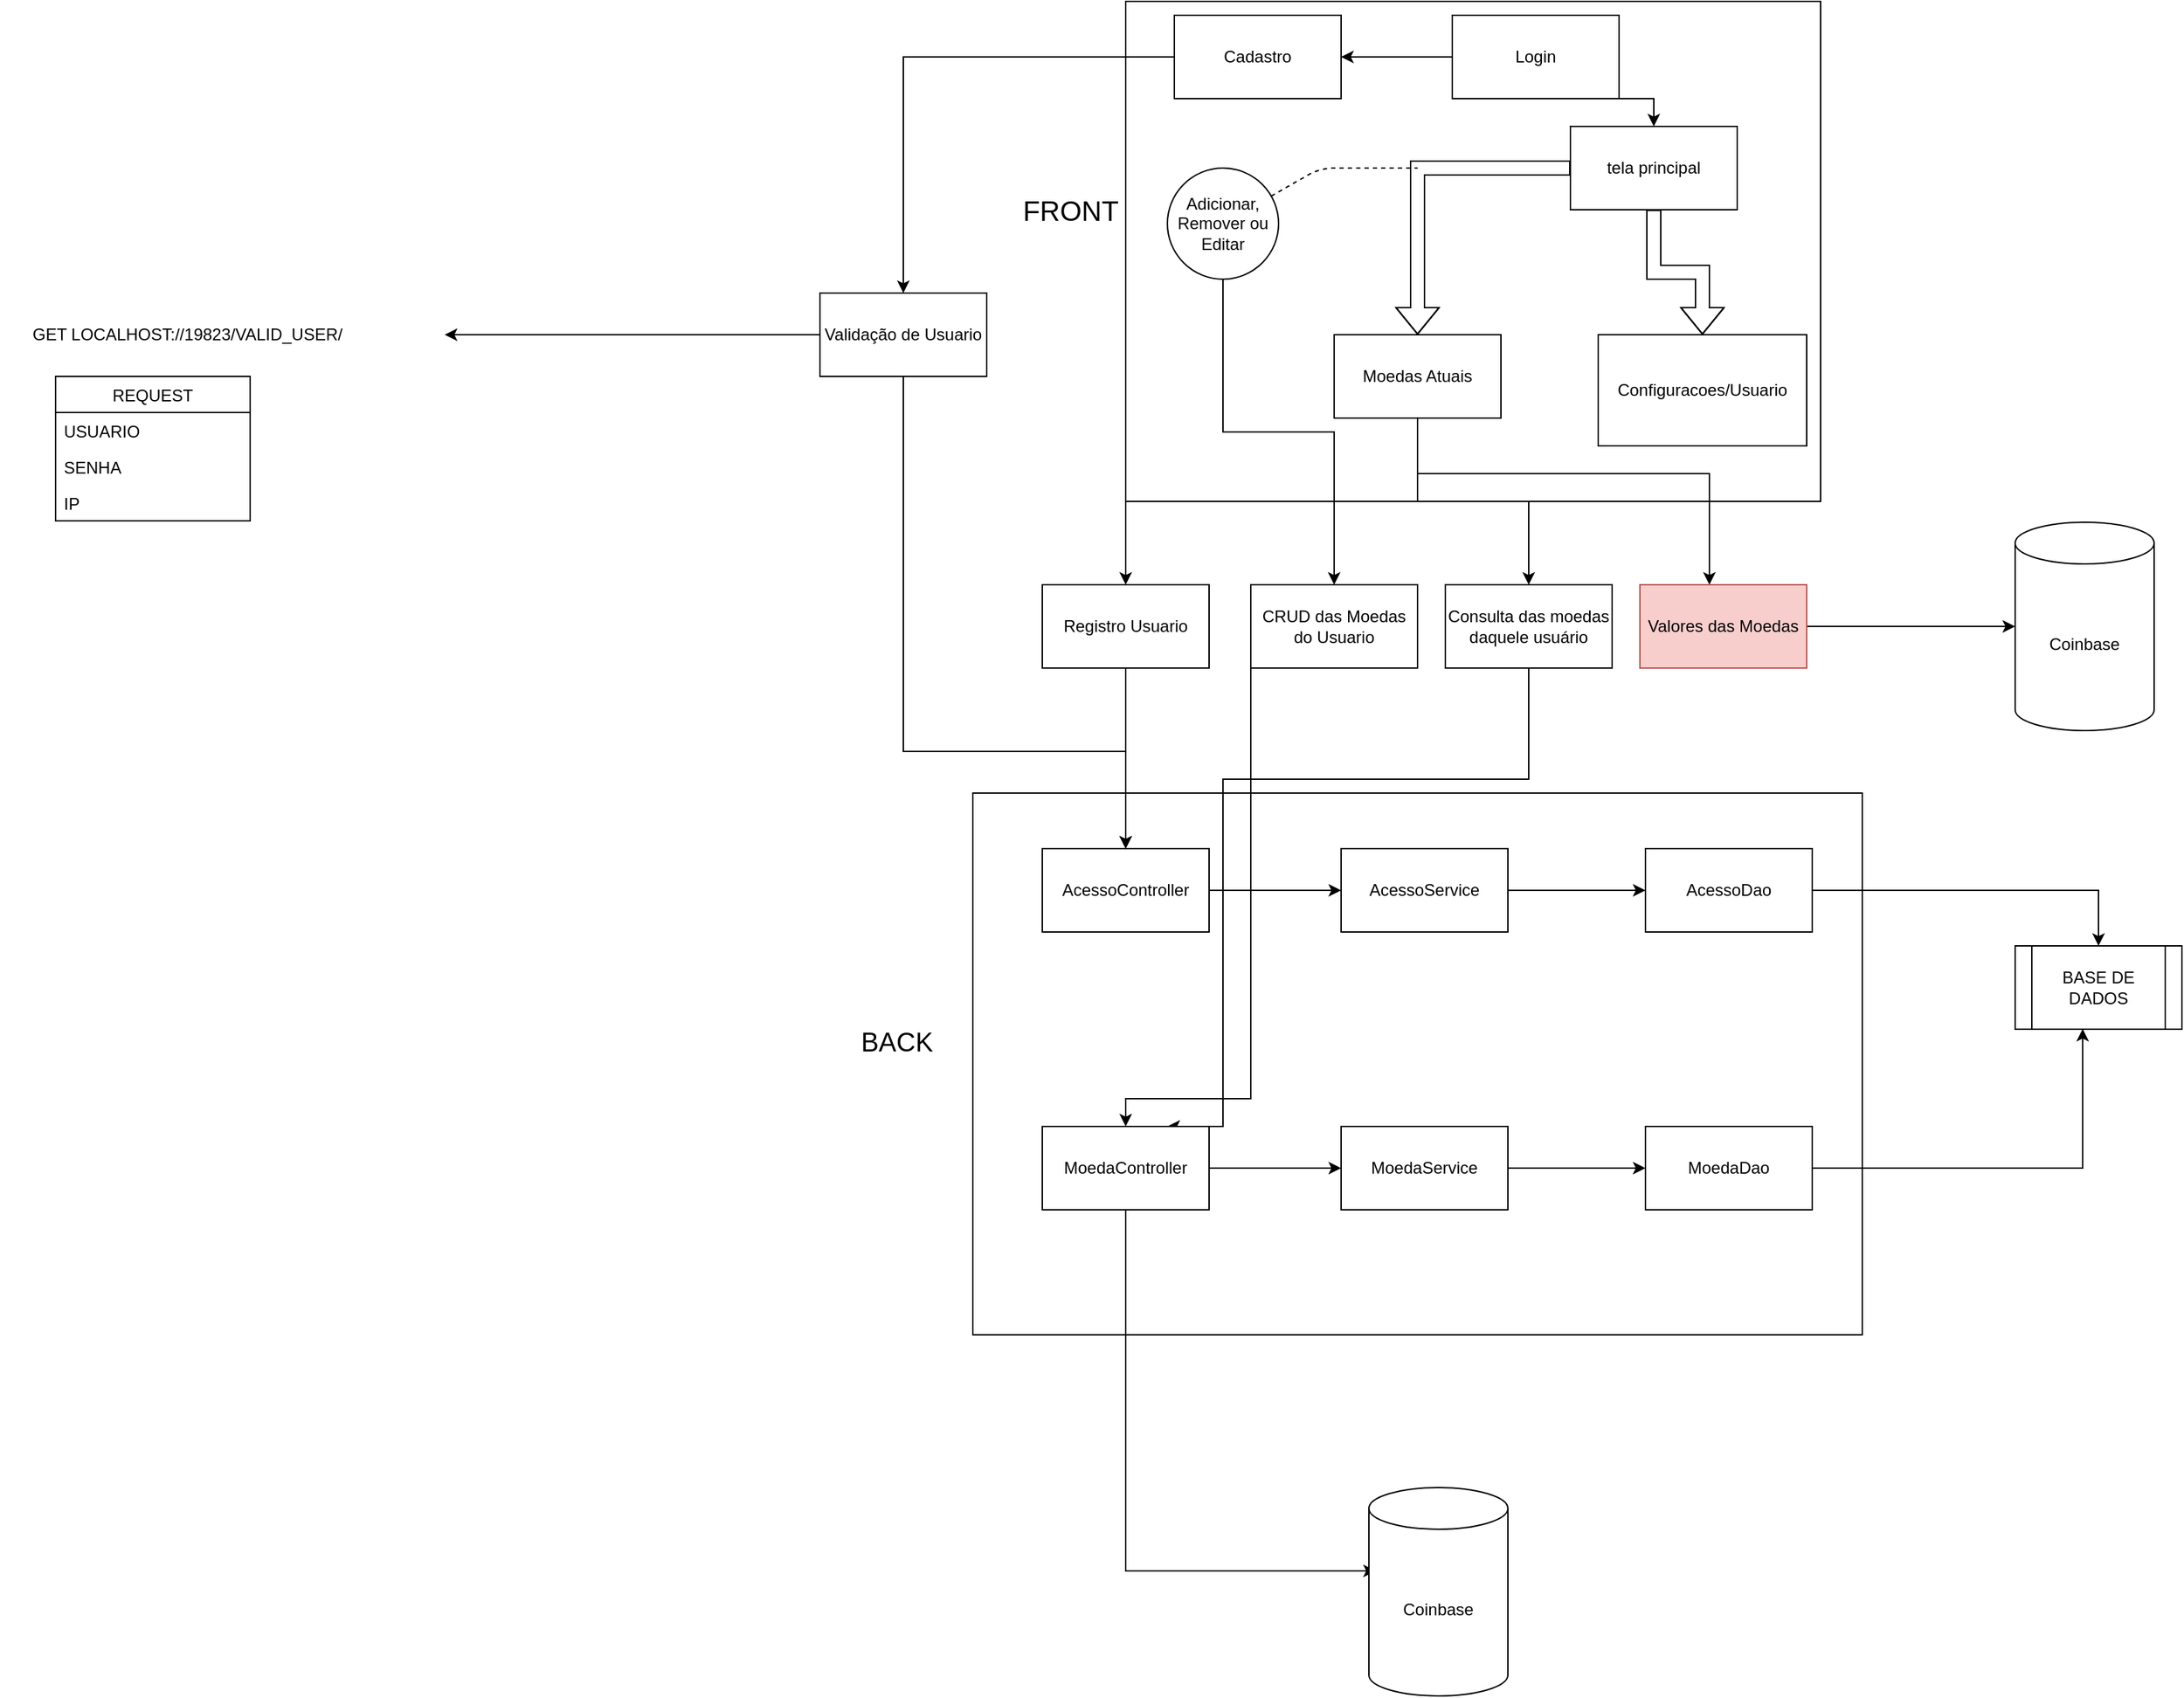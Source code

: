 <mxfile version="15.0.3" type="device"><diagram id="KHrLotCQYsm0z1PO8r3x" name="Page-1"><mxGraphModel dx="2389" dy="885" grid="1" gridSize="10" guides="1" tooltips="1" connect="1" arrows="1" fold="1" page="1" pageScale="1" pageWidth="827" pageHeight="1169" math="0" shadow="0"><root><mxCell id="0"/><mxCell id="1" parent="0"/><mxCell id="WY1pbF_B8n3K9dIkd5Sb-11" value="" style="rounded=0;whiteSpace=wrap;html=1;" vertex="1" parent="1"><mxGeometry x="-70" y="650" width="640" height="390" as="geometry"/></mxCell><mxCell id="WY1pbF_B8n3K9dIkd5Sb-8" value="" style="rounded=0;whiteSpace=wrap;html=1;" vertex="1" parent="1"><mxGeometry x="40" y="80" width="500" height="360" as="geometry"/></mxCell><mxCell id="WY1pbF_B8n3K9dIkd5Sb-2" style="edgeStyle=orthogonalEdgeStyle;rounded=0;orthogonalLoop=1;jettySize=auto;html=1;shape=flexArrow;" edge="1" parent="1" source="WY1pbF_B8n3K9dIkd5Sb-1" target="WY1pbF_B8n3K9dIkd5Sb-3"><mxGeometry relative="1" as="geometry"><mxPoint x="220" y="330" as="targetPoint"/></mxGeometry></mxCell><mxCell id="WY1pbF_B8n3K9dIkd5Sb-10" style="edgeStyle=orthogonalEdgeStyle;rounded=0;orthogonalLoop=1;jettySize=auto;html=1;exitX=0.5;exitY=1;exitDx=0;exitDy=0;entryX=0.5;entryY=0;entryDx=0;entryDy=0;shape=flexArrow;" edge="1" parent="1" source="WY1pbF_B8n3K9dIkd5Sb-1" target="WY1pbF_B8n3K9dIkd5Sb-9"><mxGeometry relative="1" as="geometry"/></mxCell><mxCell id="WY1pbF_B8n3K9dIkd5Sb-1" value="tela principal" style="rounded=0;whiteSpace=wrap;html=1;" vertex="1" parent="1"><mxGeometry x="360" y="170" width="120" height="60" as="geometry"/></mxCell><mxCell id="WY1pbF_B8n3K9dIkd5Sb-25" style="edgeStyle=orthogonalEdgeStyle;rounded=0;orthogonalLoop=1;jettySize=auto;html=1;" edge="1" parent="1" source="WY1pbF_B8n3K9dIkd5Sb-3" target="WY1pbF_B8n3K9dIkd5Sb-26"><mxGeometry relative="1" as="geometry"><mxPoint x="340" y="510" as="targetPoint"/></mxGeometry></mxCell><mxCell id="WY1pbF_B8n3K9dIkd5Sb-27" style="edgeStyle=orthogonalEdgeStyle;rounded=0;orthogonalLoop=1;jettySize=auto;html=1;" edge="1" parent="1" source="WY1pbF_B8n3K9dIkd5Sb-3" target="WY1pbF_B8n3K9dIkd5Sb-28"><mxGeometry relative="1" as="geometry"><mxPoint x="460" y="550" as="targetPoint"/><Array as="points"><mxPoint x="250" y="420"/><mxPoint x="460" y="420"/></Array></mxGeometry></mxCell><mxCell id="WY1pbF_B8n3K9dIkd5Sb-3" value="Moedas Atuais" style="rounded=0;whiteSpace=wrap;html=1;" vertex="1" parent="1"><mxGeometry x="190" y="320" width="120" height="60" as="geometry"/></mxCell><mxCell id="WY1pbF_B8n3K9dIkd5Sb-23" style="edgeStyle=orthogonalEdgeStyle;rounded=0;orthogonalLoop=1;jettySize=auto;html=1;" edge="1" parent="1" source="WY1pbF_B8n3K9dIkd5Sb-4" target="WY1pbF_B8n3K9dIkd5Sb-24"><mxGeometry relative="1" as="geometry"><mxPoint x="170" y="520" as="targetPoint"/></mxGeometry></mxCell><mxCell id="WY1pbF_B8n3K9dIkd5Sb-4" value="Adicionar, Remover ou Editar" style="ellipse;whiteSpace=wrap;html=1;aspect=fixed;" vertex="1" parent="1"><mxGeometry x="70" y="200" width="80" height="80" as="geometry"/></mxCell><mxCell id="WY1pbF_B8n3K9dIkd5Sb-5" value="" style="endArrow=none;dashed=1;html=1;" edge="1" parent="1" source="WY1pbF_B8n3K9dIkd5Sb-4"><mxGeometry width="50" height="50" relative="1" as="geometry"><mxPoint x="150" y="190" as="sourcePoint"/><mxPoint x="250" y="200" as="targetPoint"/><Array as="points"><mxPoint x="180" y="200"/></Array></mxGeometry></mxCell><mxCell id="WY1pbF_B8n3K9dIkd5Sb-6" value="BASE DE DADOS" style="shape=process;whiteSpace=wrap;html=1;backgroundOutline=1;" vertex="1" parent="1"><mxGeometry x="680" y="760" width="120" height="60" as="geometry"/></mxCell><mxCell id="WY1pbF_B8n3K9dIkd5Sb-9" value="Configuracoes/Usuario" style="rounded=0;whiteSpace=wrap;html=1;" vertex="1" parent="1"><mxGeometry x="380" y="320" width="150" height="80" as="geometry"/></mxCell><mxCell id="WY1pbF_B8n3K9dIkd5Sb-13" style="edgeStyle=orthogonalEdgeStyle;rounded=0;orthogonalLoop=1;jettySize=auto;html=1;exitX=1;exitY=1;exitDx=0;exitDy=0;entryX=0.5;entryY=0;entryDx=0;entryDy=0;" edge="1" parent="1" source="WY1pbF_B8n3K9dIkd5Sb-12" target="WY1pbF_B8n3K9dIkd5Sb-1"><mxGeometry relative="1" as="geometry"/></mxCell><mxCell id="WY1pbF_B8n3K9dIkd5Sb-17" value="" style="edgeStyle=orthogonalEdgeStyle;rounded=0;orthogonalLoop=1;jettySize=auto;html=1;" edge="1" parent="1" source="WY1pbF_B8n3K9dIkd5Sb-12" target="WY1pbF_B8n3K9dIkd5Sb-16"><mxGeometry relative="1" as="geometry"/></mxCell><mxCell id="WY1pbF_B8n3K9dIkd5Sb-21" style="edgeStyle=orthogonalEdgeStyle;rounded=0;orthogonalLoop=1;jettySize=auto;html=1;" edge="1" parent="1" source="WY1pbF_B8n3K9dIkd5Sb-12" target="WY1pbF_B8n3K9dIkd5Sb-22"><mxGeometry relative="1" as="geometry"><mxPoint x="650" y="400" as="targetPoint"/></mxGeometry></mxCell><mxCell id="WY1pbF_B8n3K9dIkd5Sb-12" value="Login" style="rounded=0;whiteSpace=wrap;html=1;" vertex="1" parent="1"><mxGeometry x="275" y="90" width="120" height="60" as="geometry"/></mxCell><mxCell id="WY1pbF_B8n3K9dIkd5Sb-19" style="edgeStyle=orthogonalEdgeStyle;rounded=0;orthogonalLoop=1;jettySize=auto;html=1;" edge="1" parent="1" source="WY1pbF_B8n3K9dIkd5Sb-16" target="WY1pbF_B8n3K9dIkd5Sb-20"><mxGeometry relative="1" as="geometry"><mxPoint x="20" y="540" as="targetPoint"/><Array as="points"><mxPoint x="40" y="120"/></Array></mxGeometry></mxCell><mxCell id="WY1pbF_B8n3K9dIkd5Sb-16" value="Cadastro" style="rounded=0;whiteSpace=wrap;html=1;" vertex="1" parent="1"><mxGeometry x="75" y="90" width="120" height="60" as="geometry"/></mxCell><mxCell id="WY1pbF_B8n3K9dIkd5Sb-29" style="edgeStyle=orthogonalEdgeStyle;rounded=0;orthogonalLoop=1;jettySize=auto;html=1;" edge="1" parent="1" source="WY1pbF_B8n3K9dIkd5Sb-20" target="WY1pbF_B8n3K9dIkd5Sb-30"><mxGeometry relative="1" as="geometry"><mxPoint x="40" y="620" as="targetPoint"/></mxGeometry></mxCell><mxCell id="WY1pbF_B8n3K9dIkd5Sb-20" value="Registro Usuario" style="rounded=0;whiteSpace=wrap;html=1;" vertex="1" parent="1"><mxGeometry x="-20" y="500" width="120" height="60" as="geometry"/></mxCell><mxCell id="WY1pbF_B8n3K9dIkd5Sb-31" style="edgeStyle=orthogonalEdgeStyle;rounded=0;orthogonalLoop=1;jettySize=auto;html=1;entryX=0.5;entryY=0;entryDx=0;entryDy=0;" edge="1" parent="1" source="WY1pbF_B8n3K9dIkd5Sb-22" target="WY1pbF_B8n3K9dIkd5Sb-30"><mxGeometry relative="1" as="geometry"><Array as="points"><mxPoint x="-120" y="620"/><mxPoint x="40" y="620"/></Array></mxGeometry></mxCell><mxCell id="WY1pbF_B8n3K9dIkd5Sb-50" style="edgeStyle=orthogonalEdgeStyle;rounded=0;orthogonalLoop=1;jettySize=auto;html=1;" edge="1" parent="1" source="WY1pbF_B8n3K9dIkd5Sb-22"><mxGeometry relative="1" as="geometry"><mxPoint x="-450" y="320" as="targetPoint"/></mxGeometry></mxCell><mxCell id="WY1pbF_B8n3K9dIkd5Sb-22" value="Validação de Usuario" style="rounded=0;whiteSpace=wrap;html=1;" vertex="1" parent="1"><mxGeometry x="-180" y="290" width="120" height="60" as="geometry"/></mxCell><mxCell id="WY1pbF_B8n3K9dIkd5Sb-37" style="edgeStyle=orthogonalEdgeStyle;rounded=0;orthogonalLoop=1;jettySize=auto;html=1;entryX=0.5;entryY=0;entryDx=0;entryDy=0;" edge="1" parent="1" source="WY1pbF_B8n3K9dIkd5Sb-24" target="WY1pbF_B8n3K9dIkd5Sb-38"><mxGeometry relative="1" as="geometry"><mxPoint x="180" y="580" as="targetPoint"/><Array as="points"><mxPoint x="130" y="870"/><mxPoint x="40" y="870"/></Array></mxGeometry></mxCell><mxCell id="WY1pbF_B8n3K9dIkd5Sb-24" value="CRUD das Moedas do Usuario" style="rounded=0;whiteSpace=wrap;html=1;" vertex="1" parent="1"><mxGeometry x="130" y="500" width="120" height="60" as="geometry"/></mxCell><mxCell id="WY1pbF_B8n3K9dIkd5Sb-48" style="edgeStyle=orthogonalEdgeStyle;rounded=0;orthogonalLoop=1;jettySize=auto;html=1;entryX=0.75;entryY=0;entryDx=0;entryDy=0;" edge="1" parent="1" source="WY1pbF_B8n3K9dIkd5Sb-26" target="WY1pbF_B8n3K9dIkd5Sb-38"><mxGeometry relative="1" as="geometry"><Array as="points"><mxPoint x="330" y="640"/><mxPoint x="110" y="640"/><mxPoint x="110" y="890"/></Array></mxGeometry></mxCell><mxCell id="WY1pbF_B8n3K9dIkd5Sb-26" value="Consulta das moedas daquele usuário" style="rounded=0;whiteSpace=wrap;html=1;" vertex="1" parent="1"><mxGeometry x="270" y="500" width="120" height="60" as="geometry"/></mxCell><mxCell id="WY1pbF_B8n3K9dIkd5Sb-44" style="edgeStyle=orthogonalEdgeStyle;rounded=0;orthogonalLoop=1;jettySize=auto;html=1;" edge="1" parent="1" source="WY1pbF_B8n3K9dIkd5Sb-28" target="WY1pbF_B8n3K9dIkd5Sb-45"><mxGeometry relative="1" as="geometry"><mxPoint x="690" y="530" as="targetPoint"/></mxGeometry></mxCell><mxCell id="WY1pbF_B8n3K9dIkd5Sb-28" value="Valores das Moedas" style="rounded=0;whiteSpace=wrap;html=1;fillColor=#f8cecc;strokeColor=#b85450;" vertex="1" parent="1"><mxGeometry x="410" y="500" width="120" height="60" as="geometry"/></mxCell><mxCell id="WY1pbF_B8n3K9dIkd5Sb-32" style="edgeStyle=orthogonalEdgeStyle;rounded=0;orthogonalLoop=1;jettySize=auto;html=1;" edge="1" parent="1" source="WY1pbF_B8n3K9dIkd5Sb-30" target="WY1pbF_B8n3K9dIkd5Sb-33"><mxGeometry relative="1" as="geometry"><mxPoint x="320" y="610" as="targetPoint"/></mxGeometry></mxCell><mxCell id="WY1pbF_B8n3K9dIkd5Sb-30" value="AcessoController" style="rounded=0;whiteSpace=wrap;html=1;" vertex="1" parent="1"><mxGeometry x="-20" y="690" width="120" height="60" as="geometry"/></mxCell><mxCell id="WY1pbF_B8n3K9dIkd5Sb-34" style="edgeStyle=orthogonalEdgeStyle;rounded=0;orthogonalLoop=1;jettySize=auto;html=1;" edge="1" parent="1" source="WY1pbF_B8n3K9dIkd5Sb-33" target="WY1pbF_B8n3K9dIkd5Sb-35"><mxGeometry relative="1" as="geometry"><mxPoint x="520" y="610" as="targetPoint"/></mxGeometry></mxCell><mxCell id="WY1pbF_B8n3K9dIkd5Sb-33" value="AcessoService" style="rounded=0;whiteSpace=wrap;html=1;" vertex="1" parent="1"><mxGeometry x="195" y="690" width="120" height="60" as="geometry"/></mxCell><mxCell id="WY1pbF_B8n3K9dIkd5Sb-36" style="edgeStyle=orthogonalEdgeStyle;rounded=0;orthogonalLoop=1;jettySize=auto;html=1;entryX=0.5;entryY=0;entryDx=0;entryDy=0;" edge="1" parent="1" source="WY1pbF_B8n3K9dIkd5Sb-35" target="WY1pbF_B8n3K9dIkd5Sb-6"><mxGeometry relative="1" as="geometry"/></mxCell><mxCell id="WY1pbF_B8n3K9dIkd5Sb-35" value="AcessoDao" style="rounded=0;whiteSpace=wrap;html=1;" vertex="1" parent="1"><mxGeometry x="414" y="690" width="120" height="60" as="geometry"/></mxCell><mxCell id="WY1pbF_B8n3K9dIkd5Sb-39" style="edgeStyle=orthogonalEdgeStyle;rounded=0;orthogonalLoop=1;jettySize=auto;html=1;" edge="1" parent="1" source="WY1pbF_B8n3K9dIkd5Sb-38" target="WY1pbF_B8n3K9dIkd5Sb-40"><mxGeometry relative="1" as="geometry"><mxPoint x="690" y="960" as="targetPoint"/></mxGeometry></mxCell><mxCell id="WY1pbF_B8n3K9dIkd5Sb-47" style="edgeStyle=orthogonalEdgeStyle;rounded=0;orthogonalLoop=1;jettySize=auto;html=1;entryX=0.05;entryY=0.4;entryDx=0;entryDy=0;entryPerimeter=0;" edge="1" parent="1" source="WY1pbF_B8n3K9dIkd5Sb-38" target="WY1pbF_B8n3K9dIkd5Sb-46"><mxGeometry relative="1" as="geometry"><Array as="points"><mxPoint x="40" y="1210"/></Array></mxGeometry></mxCell><mxCell id="WY1pbF_B8n3K9dIkd5Sb-38" value="MoedaController" style="rounded=0;whiteSpace=wrap;html=1;" vertex="1" parent="1"><mxGeometry x="-20" y="890" width="120" height="60" as="geometry"/></mxCell><mxCell id="WY1pbF_B8n3K9dIkd5Sb-41" style="edgeStyle=orthogonalEdgeStyle;rounded=0;orthogonalLoop=1;jettySize=auto;html=1;" edge="1" parent="1" source="WY1pbF_B8n3K9dIkd5Sb-40" target="WY1pbF_B8n3K9dIkd5Sb-42"><mxGeometry relative="1" as="geometry"><mxPoint x="690" y="1020" as="targetPoint"/></mxGeometry></mxCell><mxCell id="WY1pbF_B8n3K9dIkd5Sb-40" value="MoedaService" style="rounded=0;whiteSpace=wrap;html=1;" vertex="1" parent="1"><mxGeometry x="195" y="890" width="120" height="60" as="geometry"/></mxCell><mxCell id="WY1pbF_B8n3K9dIkd5Sb-43" style="edgeStyle=orthogonalEdgeStyle;rounded=0;orthogonalLoop=1;jettySize=auto;html=1;entryX=0.405;entryY=0.995;entryDx=0;entryDy=0;entryPerimeter=0;" edge="1" parent="1" source="WY1pbF_B8n3K9dIkd5Sb-42" target="WY1pbF_B8n3K9dIkd5Sb-6"><mxGeometry relative="1" as="geometry"/></mxCell><mxCell id="WY1pbF_B8n3K9dIkd5Sb-42" value="MoedaDao" style="rounded=0;whiteSpace=wrap;html=1;" vertex="1" parent="1"><mxGeometry x="414" y="890" width="120" height="60" as="geometry"/></mxCell><mxCell id="WY1pbF_B8n3K9dIkd5Sb-45" value="Coinbase" style="shape=cylinder3;whiteSpace=wrap;html=1;boundedLbl=1;backgroundOutline=1;size=15;" vertex="1" parent="1"><mxGeometry x="680" y="455" width="100" height="150" as="geometry"/></mxCell><mxCell id="WY1pbF_B8n3K9dIkd5Sb-46" value="Coinbase" style="shape=cylinder3;whiteSpace=wrap;html=1;boundedLbl=1;backgroundOutline=1;size=15;" vertex="1" parent="1"><mxGeometry x="215" y="1150" width="100" height="150" as="geometry"/></mxCell><mxCell id="WY1pbF_B8n3K9dIkd5Sb-51" value="GET LOCALHOST://19823/VALID_USER/" style="text;html=1;strokeColor=none;fillColor=none;align=center;verticalAlign=middle;whiteSpace=wrap;rounded=0;" vertex="1" parent="1"><mxGeometry x="-770" y="310" width="270" height="20" as="geometry"/></mxCell><mxCell id="WY1pbF_B8n3K9dIkd5Sb-53" value="REQUEST" style="swimlane;fontStyle=0;childLayout=stackLayout;horizontal=1;startSize=26;horizontalStack=0;resizeParent=1;resizeParentMax=0;resizeLast=0;collapsible=1;marginBottom=0;" vertex="1" parent="1"><mxGeometry x="-730" y="350" width="140" height="104" as="geometry"/></mxCell><mxCell id="WY1pbF_B8n3K9dIkd5Sb-54" value="USUARIO&#10;" style="text;strokeColor=none;fillColor=none;align=left;verticalAlign=top;spacingLeft=4;spacingRight=4;overflow=hidden;rotatable=0;points=[[0,0.5],[1,0.5]];portConstraint=eastwest;" vertex="1" parent="WY1pbF_B8n3K9dIkd5Sb-53"><mxGeometry y="26" width="140" height="26" as="geometry"/></mxCell><mxCell id="WY1pbF_B8n3K9dIkd5Sb-55" value="SENHA" style="text;strokeColor=none;fillColor=none;align=left;verticalAlign=top;spacingLeft=4;spacingRight=4;overflow=hidden;rotatable=0;points=[[0,0.5],[1,0.5]];portConstraint=eastwest;" vertex="1" parent="WY1pbF_B8n3K9dIkd5Sb-53"><mxGeometry y="52" width="140" height="26" as="geometry"/></mxCell><mxCell id="WY1pbF_B8n3K9dIkd5Sb-56" value="IP" style="text;strokeColor=none;fillColor=none;align=left;verticalAlign=top;spacingLeft=4;spacingRight=4;overflow=hidden;rotatable=0;points=[[0,0.5],[1,0.5]];portConstraint=eastwest;" vertex="1" parent="WY1pbF_B8n3K9dIkd5Sb-53"><mxGeometry y="78" width="140" height="26" as="geometry"/></mxCell><mxCell id="WY1pbF_B8n3K9dIkd5Sb-58" value="&lt;font style=&quot;font-size: 20px&quot;&gt;FRONT&lt;/font&gt;" style="text;html=1;align=center;verticalAlign=middle;resizable=0;points=[];autosize=1;strokeColor=none;" vertex="1" parent="1"><mxGeometry x="-40" y="220" width="80" height="20" as="geometry"/></mxCell><mxCell id="WY1pbF_B8n3K9dIkd5Sb-59" value="&lt;font style=&quot;font-size: 19px&quot;&gt;BACK&lt;/font&gt;" style="text;html=1;align=center;verticalAlign=middle;resizable=0;points=[];autosize=1;strokeColor=none;" vertex="1" parent="1"><mxGeometry x="-160" y="820" width="70" height="20" as="geometry"/></mxCell></root></mxGraphModel></diagram></mxfile>